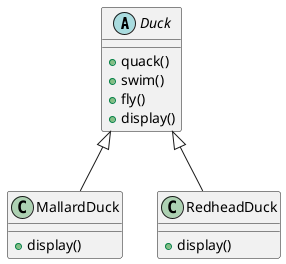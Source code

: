 @startuml

abstract class Duck {
  +quack()
  +swim()
  +fly()
  +display()
}

class MallardDuck extends Duck{
  +display()
}

class RedheadDuck extends Duck{
  +display()
}
@enduml